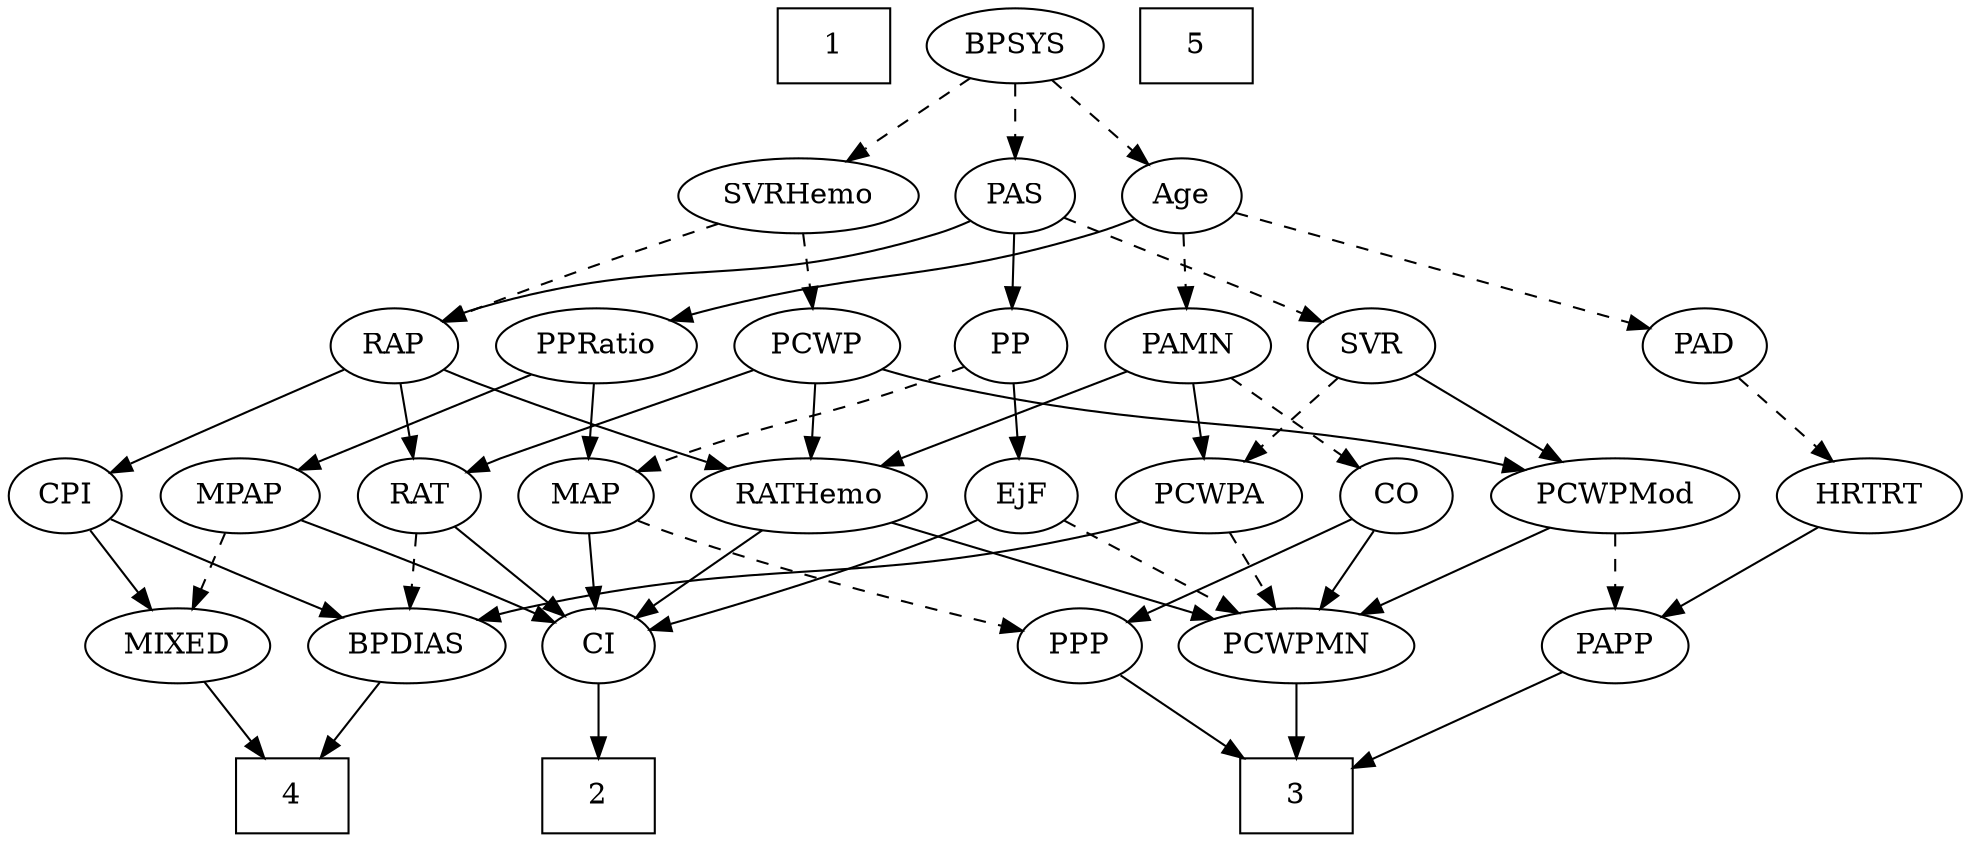 strict digraph {
	graph [bb="0,0,875.65,396"];
	node [label="\N"];
	1	[height=0.5,
		pos="369,378",
		shape=box,
		width=0.75];
	2	[height=0.5,
		pos="269,18",
		shape=box,
		width=0.75];
	3	[height=0.5,
		pos="584,18",
		shape=box,
		width=0.75];
	4	[height=0.5,
		pos="132,18",
		shape=box,
		width=0.75];
	5	[height=0.5,
		pos="535,378",
		shape=box,
		width=0.75];
	RAP	[height=0.5,
		pos="184,234",
		width=0.77632];
	RATHemo	[height=0.5,
		pos="361,162",
		width=1.3721];
	RAP -> RATHemo	[pos="e,327.08,175.1 205.8,222.68 210.77,220.41 216.04,218.07 221,216 253.06,202.58 289.83,188.72 317.64,178.54",
		style=solid];
	CPI	[height=0.5,
		pos="27,162",
		width=0.75];
	RAP -> CPI	[pos="e,48.274,173.17 161.17,223.23 136.78,212.74 97.025,195.48 63,180 61.207,179.18 59.367,178.34 57.513,177.48",
		style=solid];
	RAT	[height=0.5,
		pos="187,162",
		width=0.75827];
	RAP -> RAT	[pos="e,186.27,180.1 184.74,215.7 185.07,207.98 185.47,198.71 185.84,190.11",
		style=solid];
	PAS	[height=0.5,
		pos="452,306",
		width=0.75];
	PAS -> RAP	[pos="e,205.16,245.81 431.43,294.17 426.48,291.88 421.13,289.65 416,288 332.12,260.96 305.02,278.6 221,252 218.86,251.32 216.69,250.55 \
214.52,249.73",
		style=solid];
	PP	[height=0.5,
		pos="450,234",
		width=0.75];
	PAS -> PP	[pos="e,450.49,252.1 451.51,287.7 451.29,279.98 451.02,270.71 450.77,262.11",
		style=solid];
	SVR	[height=0.5,
		pos="613,234",
		width=0.77632];
	PAS -> SVR	[pos="e,590.74,245.34 474.11,295.59 507.05,281.56 566.21,256.34 576,252 577.79,251.2 579.63,250.38 581.49,249.55",
		style=dashed];
	PAD	[height=0.5,
		pos="763,234",
		width=0.79437];
	HRTRT	[height=0.5,
		pos="836,162",
		width=1.1013];
	PAD -> HRTRT	[pos="e,819.88,178.46 778.13,218.5 788.03,209 801.19,196.38 812.45,185.58",
		style=dashed];
	PAMN	[height=0.5,
		pos="531,234",
		width=1.011];
	PCWPA	[height=0.5,
		pos="542,162",
		width=1.1555];
	PAMN -> PCWPA	[pos="e,539.31,180.1 533.72,215.7 534.93,207.98 536.39,198.71 537.74,190.11",
		style=solid];
	CO	[height=0.5,
		pos="629,162",
		width=0.75];
	PAMN -> CO	[pos="e,611.17,175.73 550.83,218.83 565.74,208.18 586.32,193.48 602.62,181.84",
		style=dashed];
	PAMN -> RATHemo	[pos="e,392.58,176 503.69,221.75 476.21,210.44 433.51,192.86 401.98,179.87",
		style=solid];
	PCWP	[height=0.5,
		pos="363,234",
		width=0.97491];
	PCWPMod	[height=0.5,
		pos="726,162",
		width=1.4443];
	PCWP -> PCWPMod	[pos="e,688.12,174.38 390.53,222.82 398.06,220.31 406.28,217.82 414,216 523.68,190.08 554.71,203.18 665,180 669.35,179.09 673.86,178.03 \
678.35,176.91",
		style=solid];
	PCWP -> RATHemo	[pos="e,361.49,180.1 362.51,215.7 362.29,207.98 362.02,198.71 361.77,190.11",
		style=solid];
	PCWP -> RAT	[pos="e,208.19,173.36 335.55,222.35 330.07,220.23 324.36,218.04 319,216 276.41,199.79 264.97,197.74 223,180 221.19,179.23 219.33,178.43 \
217.46,177.6",
		style=solid];
	PCWPMN	[height=0.5,
		pos="584,90",
		width=1.3902];
	PCWPMod -> PCWPMN	[pos="e,612.21,104.91 697.26,146.83 675.37,136.04 645.05,121.1 621.29,109.38",
		style=solid];
	PAPP	[height=0.5,
		pos="726,90",
		width=0.88464];
	PCWPMod -> PAPP	[pos="e,726,108.1 726,143.7 726,135.98 726,126.71 726,118.11",
		style=dashed];
	PCWPA -> PCWPMN	[pos="e,573.83,107.96 551.95,144.41 556.9,136.16 562.99,126.01 568.53,116.78",
		style=dashed];
	BPDIAS	[height=0.5,
		pos="182,90",
		width=1.1735];
	PCWPA -> BPDIAS	[pos="e,213.03,102.35 511.25,149.74 504.63,147.6 497.63,145.55 491,144 378.28,117.58 345.72,134.42 233,108 229.63,107.21 226.16,106.29 \
222.7,105.3",
		style=solid];
	PCWPMN -> 3	[pos="e,584,36.104 584,71.697 584,63.983 584,54.712 584,46.112",
		style=solid];
	CO -> PCWPMN	[pos="e,594.8,107.8 618.79,145.12 613.31,136.59 606.43,125.89 600.23,116.25",
		style=solid];
	PPP	[height=0.5,
		pos="489,90",
		width=0.75];
	CO -> PPP	[pos="e,510.1,101.55 608.04,150.52 584.43,138.72 545.87,119.43 519.05,106.03",
		style=solid];
	CI	[height=0.5,
		pos="269,90",
		width=0.75];
	CI -> 2	[pos="e,269,36.104 269,71.697 269,63.983 269,54.712 269,46.112",
		style=solid];
	SVRHemo	[height=0.5,
		pos="357,306",
		width=1.3902];
	SVRHemo -> RAP	[pos="e,205.82,245.28 323.52,292.58 295.86,282.17 255.64,266.69 221,252 219.15,251.21 217.24,250.39 215.33,249.55",
		style=dashed];
	SVRHemo -> PCWP	[pos="e,361.53,252.1 358.48,287.7 359.14,279.98 359.94,270.71 360.68,262.11",
		style=dashed];
	MIXED	[height=0.5,
		pos="81,90",
		width=1.1193];
	MIXED -> 4	[pos="e,119.52,36.124 92.829,72.765 98.956,64.354 106.58,53.89 113.47,44.436",
		style=solid];
	BPSYS	[height=0.5,
		pos="452,378",
		width=1.0471];
	BPSYS -> PAS	[pos="e,452,324.1 452,359.7 452,351.98 452,342.71 452,334.11",
		style=dashed];
	BPSYS -> SVRHemo	[pos="e,377.98,322.46 432.32,362.5 419.05,352.72 401.31,339.65 386.39,328.65",
		style=dashed];
	Age	[height=0.5,
		pos="528,306",
		width=0.75];
	BPSYS -> Age	[pos="e,512.83,320.97 468.49,361.81 479.31,351.85 493.59,338.7 505.45,327.77",
		style=dashed];
	BPDIAS -> 4	[pos="e,144.46,36.447 170.15,72.411 164.23,64.115 156.92,53.891 150.3,44.615",
		style=solid];
	HRTRT -> PAPP	[pos="e,746.47,104.03 814,147 797.09,136.24 773.56,121.26 755.08,109.51",
		style=solid];
	RATHemo -> PCWPMN	[pos="e,547.69,102.4 397.33,149.6 435.72,137.55 496.36,118.51 538.05,105.42",
		style=solid];
	RATHemo -> CI	[pos="e,286.27,104.14 340.58,145.46 326.95,135.09 308.93,121.38 294.38,110.31",
		style=solid];
	MAP	[height=0.5,
		pos="263,162",
		width=0.84854];
	MAP -> CI	[pos="e,267.53,108.1 264.48,143.7 265.14,135.98 265.94,126.71 266.68,118.11",
		style=solid];
	MAP -> PPP	[pos="e,464.02,97.064 286.5,150.44 291.87,148.19 297.59,145.91 303,144 354.8,125.69 416.36,109.14 454.05,99.572",
		style=dashed];
	MPAP	[height=0.5,
		pos="107,162",
		width=0.97491];
	MPAP -> CI	[pos="e,247.75,101.22 133.69,150.16 159.29,139.68 198.97,123.18 233,108 234.8,107.2 236.64,106.36 238.5,105.51",
		style=solid];
	MPAP -> MIXED	[pos="e,87.236,107.79 100.71,144.05 97.736,136.06 94.123,126.33 90.806,117.4",
		style=dashed];
	CPI -> MIXED	[pos="e,68.297,107.47 38.984,145.46 45.781,136.65 54.44,125.43 62.129,115.46",
		style=solid];
	CPI -> BPDIAS	[pos="e,153.55,103.46 48.284,150.85 53.113,148.58 58.225,146.19 63,144 90.101,131.57 120.85,117.88 144.3,107.54",
		style=solid];
	PP -> MAP	[pos="e,287,173.52 427.31,223.82 420.78,221.23 413.62,218.45 407,216 361.13,199 348.65,197.58 303,180 300.8,179.15 298.54,178.26 296.28,\
177.35",
		style=dashed];
	EjF	[height=0.5,
		pos="455,162",
		width=0.75];
	PP -> EjF	[pos="e,453.78,180.1 451.24,215.7 451.79,207.98 452.45,198.71 453.06,190.11",
		style=solid];
	PPP -> 3	[pos="e,560.6,36.242 506.42,76.161 519.26,66.703 537.07,53.578 552.39,42.289",
		style=solid];
	PAPP -> 3	[pos="e,611,32.311 702.87,77.597 680.47,66.556 646.18,49.651 620.17,36.831",
		style=solid];
	SVR -> PCWPMod	[pos="e,701.72,178.04 632.43,220.97 649.06,210.66 673.37,195.6 693.05,183.41",
		style=solid];
	SVR -> PCWPA	[pos="e,558.18,178.95 598.29,218.5 588.78,209.13 576.21,196.73 565.36,186.03",
		style=dashed];
	RAT -> CI	[pos="e,253.11,104.56 203.2,147.17 215.18,136.94 231.69,122.85 245.18,111.34",
		style=solid];
	RAT -> BPDIAS	[pos="e,183.22,108.1 185.76,143.7 185.21,135.98 184.55,126.71 183.94,118.11",
		style=dashed];
	PPRatio	[height=0.5,
		pos="270,234",
		width=1.1013];
	PPRatio -> MAP	[pos="e,264.71,180.1 268.27,215.7 267.5,207.98 266.57,198.71 265.71,190.11",
		style=solid];
	PPRatio -> MPAP	[pos="e,133.04,174.18 241.98,220.97 214.38,209.11 172.14,190.97 142.27,178.15",
		style=solid];
	Age -> PAD	[pos="e,737.45,242.61 552.26,297.77 593.98,285.35 679.44,259.89 727.74,245.5",
		style=dashed];
	Age -> PAMN	[pos="e,530.27,252.1 528.74,287.7 529.07,279.98 529.47,270.71 529.84,262.11",
		style=dashed];
	Age -> PPRatio	[pos="e,299.87,246.02 506.28,294.87 500.43,292.4 494.04,289.91 488,288 414.77,264.87 392.97,272.63 319,252 315.88,251.13 312.66,250.17 \
309.45,249.16",
		style=solid];
	EjF -> PCWPMN	[pos="e,557.39,105.44 475.44,149.91 495.01,139.29 524.94,123.05 548.42,110.31",
		style=dashed];
	EjF -> CI	[pos="e,292.92,98.619 433.84,150.57 429,148.31 423.86,146 419,144 379.65,127.8 333.33,111.9 302.68,101.81",
		style=solid];
}
